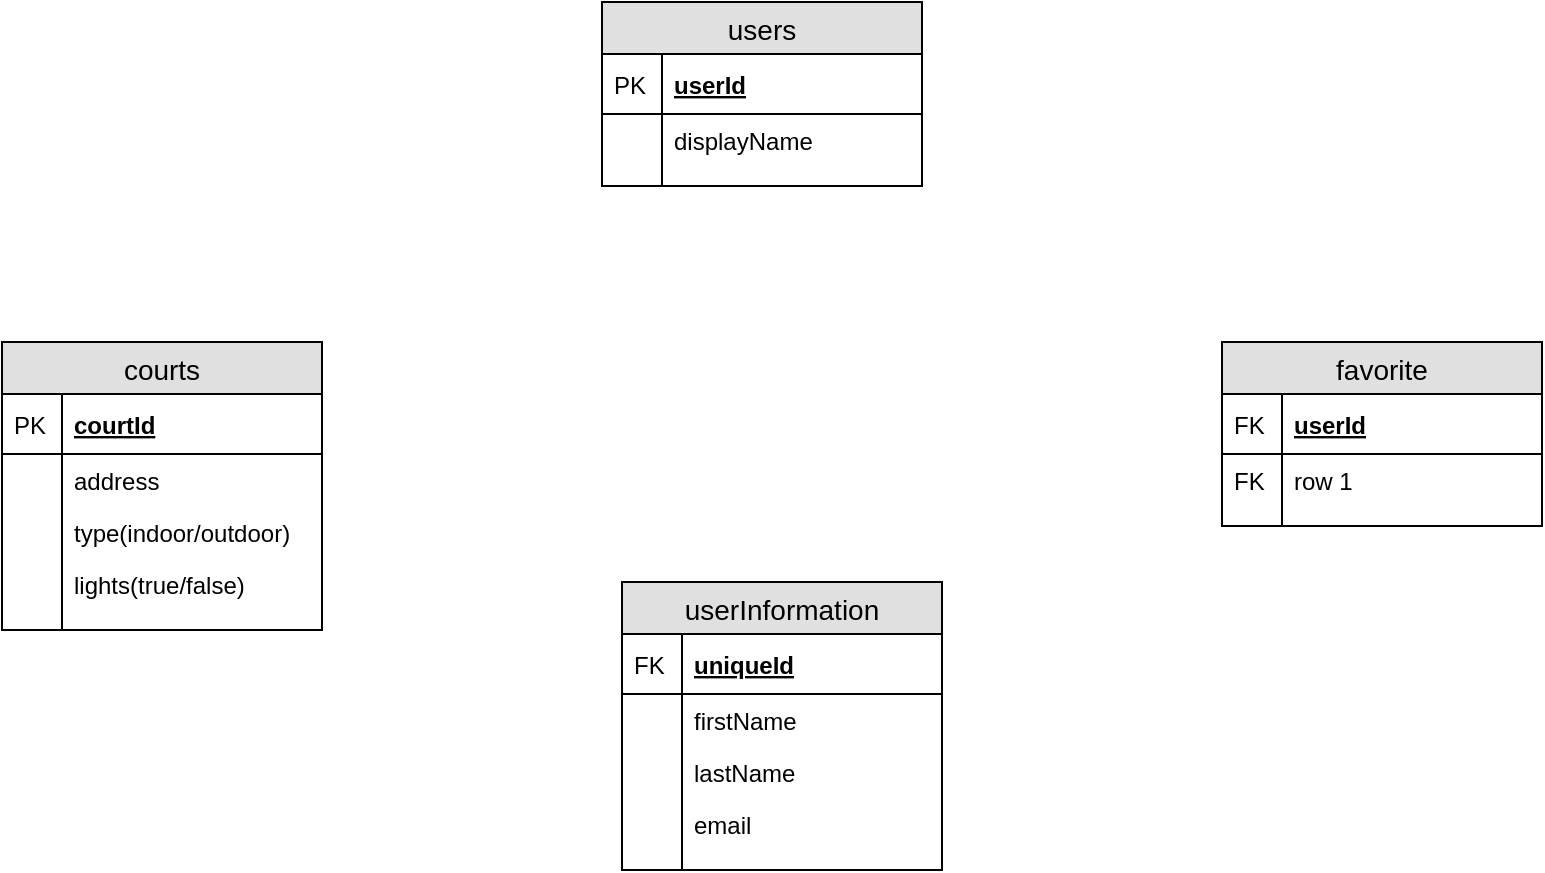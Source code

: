 <mxfile version="12.1.7" type="device" pages="1"><diagram id="rAKpezNs616P7TFb_WOj" name="Page-1"><mxGraphModel dx="1172" dy="782" grid="1" gridSize="10" guides="1" tooltips="1" connect="1" arrows="1" fold="1" page="1" pageScale="1" pageWidth="850" pageHeight="1100" math="0" shadow="0"><root><mxCell id="0"/><mxCell id="1" parent="0"/><mxCell id="OJok1bECEZn5q80deuM7-8" value="users" style="swimlane;fontStyle=0;childLayout=stackLayout;horizontal=1;startSize=26;fillColor=#e0e0e0;horizontalStack=0;resizeParent=1;resizeParentMax=0;resizeLast=0;collapsible=1;marginBottom=0;swimlaneFillColor=#ffffff;align=center;fontSize=14;" vertex="1" parent="1"><mxGeometry x="320" y="210" width="160" height="92" as="geometry"/></mxCell><mxCell id="OJok1bECEZn5q80deuM7-9" value="userId" style="shape=partialRectangle;top=0;left=0;right=0;bottom=1;align=left;verticalAlign=middle;fillColor=none;spacingLeft=34;spacingRight=4;overflow=hidden;rotatable=0;points=[[0,0.5],[1,0.5]];portConstraint=eastwest;dropTarget=0;fontStyle=5;fontSize=12;" vertex="1" parent="OJok1bECEZn5q80deuM7-8"><mxGeometry y="26" width="160" height="30" as="geometry"/></mxCell><mxCell id="OJok1bECEZn5q80deuM7-10" value="PK" style="shape=partialRectangle;top=0;left=0;bottom=0;fillColor=none;align=left;verticalAlign=middle;spacingLeft=4;spacingRight=4;overflow=hidden;rotatable=0;points=[];portConstraint=eastwest;part=1;fontSize=12;" vertex="1" connectable="0" parent="OJok1bECEZn5q80deuM7-9"><mxGeometry width="30" height="30" as="geometry"/></mxCell><mxCell id="OJok1bECEZn5q80deuM7-11" value="displayName" style="shape=partialRectangle;top=0;left=0;right=0;bottom=0;align=left;verticalAlign=top;fillColor=none;spacingLeft=34;spacingRight=4;overflow=hidden;rotatable=0;points=[[0,0.5],[1,0.5]];portConstraint=eastwest;dropTarget=0;fontSize=12;" vertex="1" parent="OJok1bECEZn5q80deuM7-8"><mxGeometry y="56" width="160" height="26" as="geometry"/></mxCell><mxCell id="OJok1bECEZn5q80deuM7-12" value="" style="shape=partialRectangle;top=0;left=0;bottom=0;fillColor=none;align=left;verticalAlign=top;spacingLeft=4;spacingRight=4;overflow=hidden;rotatable=0;points=[];portConstraint=eastwest;part=1;fontSize=12;" vertex="1" connectable="0" parent="OJok1bECEZn5q80deuM7-11"><mxGeometry width="30" height="26" as="geometry"/></mxCell><mxCell id="OJok1bECEZn5q80deuM7-17" value="" style="shape=partialRectangle;top=0;left=0;right=0;bottom=0;align=left;verticalAlign=top;fillColor=none;spacingLeft=34;spacingRight=4;overflow=hidden;rotatable=0;points=[[0,0.5],[1,0.5]];portConstraint=eastwest;dropTarget=0;fontSize=12;" vertex="1" parent="OJok1bECEZn5q80deuM7-8"><mxGeometry y="82" width="160" height="10" as="geometry"/></mxCell><mxCell id="OJok1bECEZn5q80deuM7-18" value="" style="shape=partialRectangle;top=0;left=0;bottom=0;fillColor=none;align=left;verticalAlign=top;spacingLeft=4;spacingRight=4;overflow=hidden;rotatable=0;points=[];portConstraint=eastwest;part=1;fontSize=12;" vertex="1" connectable="0" parent="OJok1bECEZn5q80deuM7-17"><mxGeometry width="30" height="10" as="geometry"/></mxCell><mxCell id="OJok1bECEZn5q80deuM7-19" value="userInformation" style="swimlane;fontStyle=0;childLayout=stackLayout;horizontal=1;startSize=26;fillColor=#e0e0e0;horizontalStack=0;resizeParent=1;resizeParentMax=0;resizeLast=0;collapsible=1;marginBottom=0;swimlaneFillColor=#ffffff;align=center;fontSize=14;" vertex="1" parent="1"><mxGeometry x="330" y="500" width="160" height="144" as="geometry"/></mxCell><mxCell id="OJok1bECEZn5q80deuM7-20" value="uniqueId" style="shape=partialRectangle;top=0;left=0;right=0;bottom=1;align=left;verticalAlign=middle;fillColor=none;spacingLeft=34;spacingRight=4;overflow=hidden;rotatable=0;points=[[0,0.5],[1,0.5]];portConstraint=eastwest;dropTarget=0;fontStyle=5;fontSize=12;" vertex="1" parent="OJok1bECEZn5q80deuM7-19"><mxGeometry y="26" width="160" height="30" as="geometry"/></mxCell><mxCell id="OJok1bECEZn5q80deuM7-21" value="FK" style="shape=partialRectangle;top=0;left=0;bottom=0;fillColor=none;align=left;verticalAlign=middle;spacingLeft=4;spacingRight=4;overflow=hidden;rotatable=0;points=[];portConstraint=eastwest;part=1;fontSize=12;" vertex="1" connectable="0" parent="OJok1bECEZn5q80deuM7-20"><mxGeometry width="30" height="30" as="geometry"/></mxCell><mxCell id="OJok1bECEZn5q80deuM7-22" value="firstName" style="shape=partialRectangle;top=0;left=0;right=0;bottom=0;align=left;verticalAlign=top;fillColor=none;spacingLeft=34;spacingRight=4;overflow=hidden;rotatable=0;points=[[0,0.5],[1,0.5]];portConstraint=eastwest;dropTarget=0;fontSize=12;" vertex="1" parent="OJok1bECEZn5q80deuM7-19"><mxGeometry y="56" width="160" height="26" as="geometry"/></mxCell><mxCell id="OJok1bECEZn5q80deuM7-23" value="" style="shape=partialRectangle;top=0;left=0;bottom=0;fillColor=none;align=left;verticalAlign=top;spacingLeft=4;spacingRight=4;overflow=hidden;rotatable=0;points=[];portConstraint=eastwest;part=1;fontSize=12;" vertex="1" connectable="0" parent="OJok1bECEZn5q80deuM7-22"><mxGeometry width="30" height="26" as="geometry"/></mxCell><mxCell id="OJok1bECEZn5q80deuM7-24" value="lastName" style="shape=partialRectangle;top=0;left=0;right=0;bottom=0;align=left;verticalAlign=top;fillColor=none;spacingLeft=34;spacingRight=4;overflow=hidden;rotatable=0;points=[[0,0.5],[1,0.5]];portConstraint=eastwest;dropTarget=0;fontSize=12;" vertex="1" parent="OJok1bECEZn5q80deuM7-19"><mxGeometry y="82" width="160" height="26" as="geometry"/></mxCell><mxCell id="OJok1bECEZn5q80deuM7-25" value="" style="shape=partialRectangle;top=0;left=0;bottom=0;fillColor=none;align=left;verticalAlign=top;spacingLeft=4;spacingRight=4;overflow=hidden;rotatable=0;points=[];portConstraint=eastwest;part=1;fontSize=12;" vertex="1" connectable="0" parent="OJok1bECEZn5q80deuM7-24"><mxGeometry width="30" height="26" as="geometry"/></mxCell><mxCell id="OJok1bECEZn5q80deuM7-26" value="email" style="shape=partialRectangle;top=0;left=0;right=0;bottom=0;align=left;verticalAlign=top;fillColor=none;spacingLeft=34;spacingRight=4;overflow=hidden;rotatable=0;points=[[0,0.5],[1,0.5]];portConstraint=eastwest;dropTarget=0;fontSize=12;" vertex="1" parent="OJok1bECEZn5q80deuM7-19"><mxGeometry y="108" width="160" height="26" as="geometry"/></mxCell><mxCell id="OJok1bECEZn5q80deuM7-27" value="" style="shape=partialRectangle;top=0;left=0;bottom=0;fillColor=none;align=left;verticalAlign=top;spacingLeft=4;spacingRight=4;overflow=hidden;rotatable=0;points=[];portConstraint=eastwest;part=1;fontSize=12;" vertex="1" connectable="0" parent="OJok1bECEZn5q80deuM7-26"><mxGeometry width="30" height="26" as="geometry"/></mxCell><mxCell id="OJok1bECEZn5q80deuM7-28" value="" style="shape=partialRectangle;top=0;left=0;right=0;bottom=0;align=left;verticalAlign=top;fillColor=none;spacingLeft=34;spacingRight=4;overflow=hidden;rotatable=0;points=[[0,0.5],[1,0.5]];portConstraint=eastwest;dropTarget=0;fontSize=12;" vertex="1" parent="OJok1bECEZn5q80deuM7-19"><mxGeometry y="134" width="160" height="10" as="geometry"/></mxCell><mxCell id="OJok1bECEZn5q80deuM7-29" value="" style="shape=partialRectangle;top=0;left=0;bottom=0;fillColor=none;align=left;verticalAlign=top;spacingLeft=4;spacingRight=4;overflow=hidden;rotatable=0;points=[];portConstraint=eastwest;part=1;fontSize=12;" vertex="1" connectable="0" parent="OJok1bECEZn5q80deuM7-28"><mxGeometry width="30" height="10" as="geometry"/></mxCell><mxCell id="OJok1bECEZn5q80deuM7-30" value="courts" style="swimlane;fontStyle=0;childLayout=stackLayout;horizontal=1;startSize=26;fillColor=#e0e0e0;horizontalStack=0;resizeParent=1;resizeParentMax=0;resizeLast=0;collapsible=1;marginBottom=0;swimlaneFillColor=#ffffff;align=center;fontSize=14;" vertex="1" parent="1"><mxGeometry x="20" y="380" width="160" height="144" as="geometry"/></mxCell><mxCell id="OJok1bECEZn5q80deuM7-31" value="courtId" style="shape=partialRectangle;top=0;left=0;right=0;bottom=1;align=left;verticalAlign=middle;fillColor=none;spacingLeft=34;spacingRight=4;overflow=hidden;rotatable=0;points=[[0,0.5],[1,0.5]];portConstraint=eastwest;dropTarget=0;fontStyle=5;fontSize=12;" vertex="1" parent="OJok1bECEZn5q80deuM7-30"><mxGeometry y="26" width="160" height="30" as="geometry"/></mxCell><mxCell id="OJok1bECEZn5q80deuM7-32" value="PK" style="shape=partialRectangle;top=0;left=0;bottom=0;fillColor=none;align=left;verticalAlign=middle;spacingLeft=4;spacingRight=4;overflow=hidden;rotatable=0;points=[];portConstraint=eastwest;part=1;fontSize=12;" vertex="1" connectable="0" parent="OJok1bECEZn5q80deuM7-31"><mxGeometry width="30" height="30" as="geometry"/></mxCell><mxCell id="OJok1bECEZn5q80deuM7-33" value="address" style="shape=partialRectangle;top=0;left=0;right=0;bottom=0;align=left;verticalAlign=top;fillColor=none;spacingLeft=34;spacingRight=4;overflow=hidden;rotatable=0;points=[[0,0.5],[1,0.5]];portConstraint=eastwest;dropTarget=0;fontSize=12;" vertex="1" parent="OJok1bECEZn5q80deuM7-30"><mxGeometry y="56" width="160" height="26" as="geometry"/></mxCell><mxCell id="OJok1bECEZn5q80deuM7-34" value="" style="shape=partialRectangle;top=0;left=0;bottom=0;fillColor=none;align=left;verticalAlign=top;spacingLeft=4;spacingRight=4;overflow=hidden;rotatable=0;points=[];portConstraint=eastwest;part=1;fontSize=12;" vertex="1" connectable="0" parent="OJok1bECEZn5q80deuM7-33"><mxGeometry width="30" height="26" as="geometry"/></mxCell><mxCell id="OJok1bECEZn5q80deuM7-35" value="type(indoor/outdoor)" style="shape=partialRectangle;top=0;left=0;right=0;bottom=0;align=left;verticalAlign=top;fillColor=none;spacingLeft=34;spacingRight=4;overflow=hidden;rotatable=0;points=[[0,0.5],[1,0.5]];portConstraint=eastwest;dropTarget=0;fontSize=12;" vertex="1" parent="OJok1bECEZn5q80deuM7-30"><mxGeometry y="82" width="160" height="26" as="geometry"/></mxCell><mxCell id="OJok1bECEZn5q80deuM7-36" value="" style="shape=partialRectangle;top=0;left=0;bottom=0;fillColor=none;align=left;verticalAlign=top;spacingLeft=4;spacingRight=4;overflow=hidden;rotatable=0;points=[];portConstraint=eastwest;part=1;fontSize=12;" vertex="1" connectable="0" parent="OJok1bECEZn5q80deuM7-35"><mxGeometry width="30" height="26" as="geometry"/></mxCell><mxCell id="OJok1bECEZn5q80deuM7-37" value="lights(true/false)" style="shape=partialRectangle;top=0;left=0;right=0;bottom=0;align=left;verticalAlign=top;fillColor=none;spacingLeft=34;spacingRight=4;overflow=hidden;rotatable=0;points=[[0,0.5],[1,0.5]];portConstraint=eastwest;dropTarget=0;fontSize=12;" vertex="1" parent="OJok1bECEZn5q80deuM7-30"><mxGeometry y="108" width="160" height="26" as="geometry"/></mxCell><mxCell id="OJok1bECEZn5q80deuM7-38" value="" style="shape=partialRectangle;top=0;left=0;bottom=0;fillColor=none;align=left;verticalAlign=top;spacingLeft=4;spacingRight=4;overflow=hidden;rotatable=0;points=[];portConstraint=eastwest;part=1;fontSize=12;" vertex="1" connectable="0" parent="OJok1bECEZn5q80deuM7-37"><mxGeometry width="30" height="26" as="geometry"/></mxCell><mxCell id="OJok1bECEZn5q80deuM7-39" value="" style="shape=partialRectangle;top=0;left=0;right=0;bottom=0;align=left;verticalAlign=top;fillColor=none;spacingLeft=34;spacingRight=4;overflow=hidden;rotatable=0;points=[[0,0.5],[1,0.5]];portConstraint=eastwest;dropTarget=0;fontSize=12;" vertex="1" parent="OJok1bECEZn5q80deuM7-30"><mxGeometry y="134" width="160" height="10" as="geometry"/></mxCell><mxCell id="OJok1bECEZn5q80deuM7-40" value="" style="shape=partialRectangle;top=0;left=0;bottom=0;fillColor=none;align=left;verticalAlign=top;spacingLeft=4;spacingRight=4;overflow=hidden;rotatable=0;points=[];portConstraint=eastwest;part=1;fontSize=12;" vertex="1" connectable="0" parent="OJok1bECEZn5q80deuM7-39"><mxGeometry width="30" height="10" as="geometry"/></mxCell><mxCell id="OJok1bECEZn5q80deuM7-41" value="favorite" style="swimlane;fontStyle=0;childLayout=stackLayout;horizontal=1;startSize=26;fillColor=#e0e0e0;horizontalStack=0;resizeParent=1;resizeParentMax=0;resizeLast=0;collapsible=1;marginBottom=0;swimlaneFillColor=#ffffff;align=center;fontSize=14;" vertex="1" parent="1"><mxGeometry x="630" y="380" width="160" height="92" as="geometry"/></mxCell><mxCell id="OJok1bECEZn5q80deuM7-42" value="userId" style="shape=partialRectangle;top=0;left=0;right=0;bottom=1;align=left;verticalAlign=middle;fillColor=none;spacingLeft=34;spacingRight=4;overflow=hidden;rotatable=0;points=[[0,0.5],[1,0.5]];portConstraint=eastwest;dropTarget=0;fontStyle=5;fontSize=12;" vertex="1" parent="OJok1bECEZn5q80deuM7-41"><mxGeometry y="26" width="160" height="30" as="geometry"/></mxCell><mxCell id="OJok1bECEZn5q80deuM7-43" value="FK" style="shape=partialRectangle;top=0;left=0;bottom=0;fillColor=none;align=left;verticalAlign=middle;spacingLeft=4;spacingRight=4;overflow=hidden;rotatable=0;points=[];portConstraint=eastwest;part=1;fontSize=12;" vertex="1" connectable="0" parent="OJok1bECEZn5q80deuM7-42"><mxGeometry width="30" height="30" as="geometry"/></mxCell><mxCell id="OJok1bECEZn5q80deuM7-44" value="row 1" style="shape=partialRectangle;top=0;left=0;right=0;bottom=0;align=left;verticalAlign=top;fillColor=none;spacingLeft=34;spacingRight=4;overflow=hidden;rotatable=0;points=[[0,0.5],[1,0.5]];portConstraint=eastwest;dropTarget=0;fontSize=12;" vertex="1" parent="OJok1bECEZn5q80deuM7-41"><mxGeometry y="56" width="160" height="26" as="geometry"/></mxCell><mxCell id="OJok1bECEZn5q80deuM7-45" value="FK" style="shape=partialRectangle;top=0;left=0;bottom=0;fillColor=none;align=left;verticalAlign=top;spacingLeft=4;spacingRight=4;overflow=hidden;rotatable=0;points=[];portConstraint=eastwest;part=1;fontSize=12;" vertex="1" connectable="0" parent="OJok1bECEZn5q80deuM7-44"><mxGeometry width="30" height="26" as="geometry"/></mxCell><mxCell id="OJok1bECEZn5q80deuM7-50" value="" style="shape=partialRectangle;top=0;left=0;right=0;bottom=0;align=left;verticalAlign=top;fillColor=none;spacingLeft=34;spacingRight=4;overflow=hidden;rotatable=0;points=[[0,0.5],[1,0.5]];portConstraint=eastwest;dropTarget=0;fontSize=12;" vertex="1" parent="OJok1bECEZn5q80deuM7-41"><mxGeometry y="82" width="160" height="10" as="geometry"/></mxCell><mxCell id="OJok1bECEZn5q80deuM7-51" value="" style="shape=partialRectangle;top=0;left=0;bottom=0;fillColor=none;align=left;verticalAlign=top;spacingLeft=4;spacingRight=4;overflow=hidden;rotatable=0;points=[];portConstraint=eastwest;part=1;fontSize=12;" vertex="1" connectable="0" parent="OJok1bECEZn5q80deuM7-50"><mxGeometry width="30" height="10" as="geometry"/></mxCell></root></mxGraphModel></diagram></mxfile>